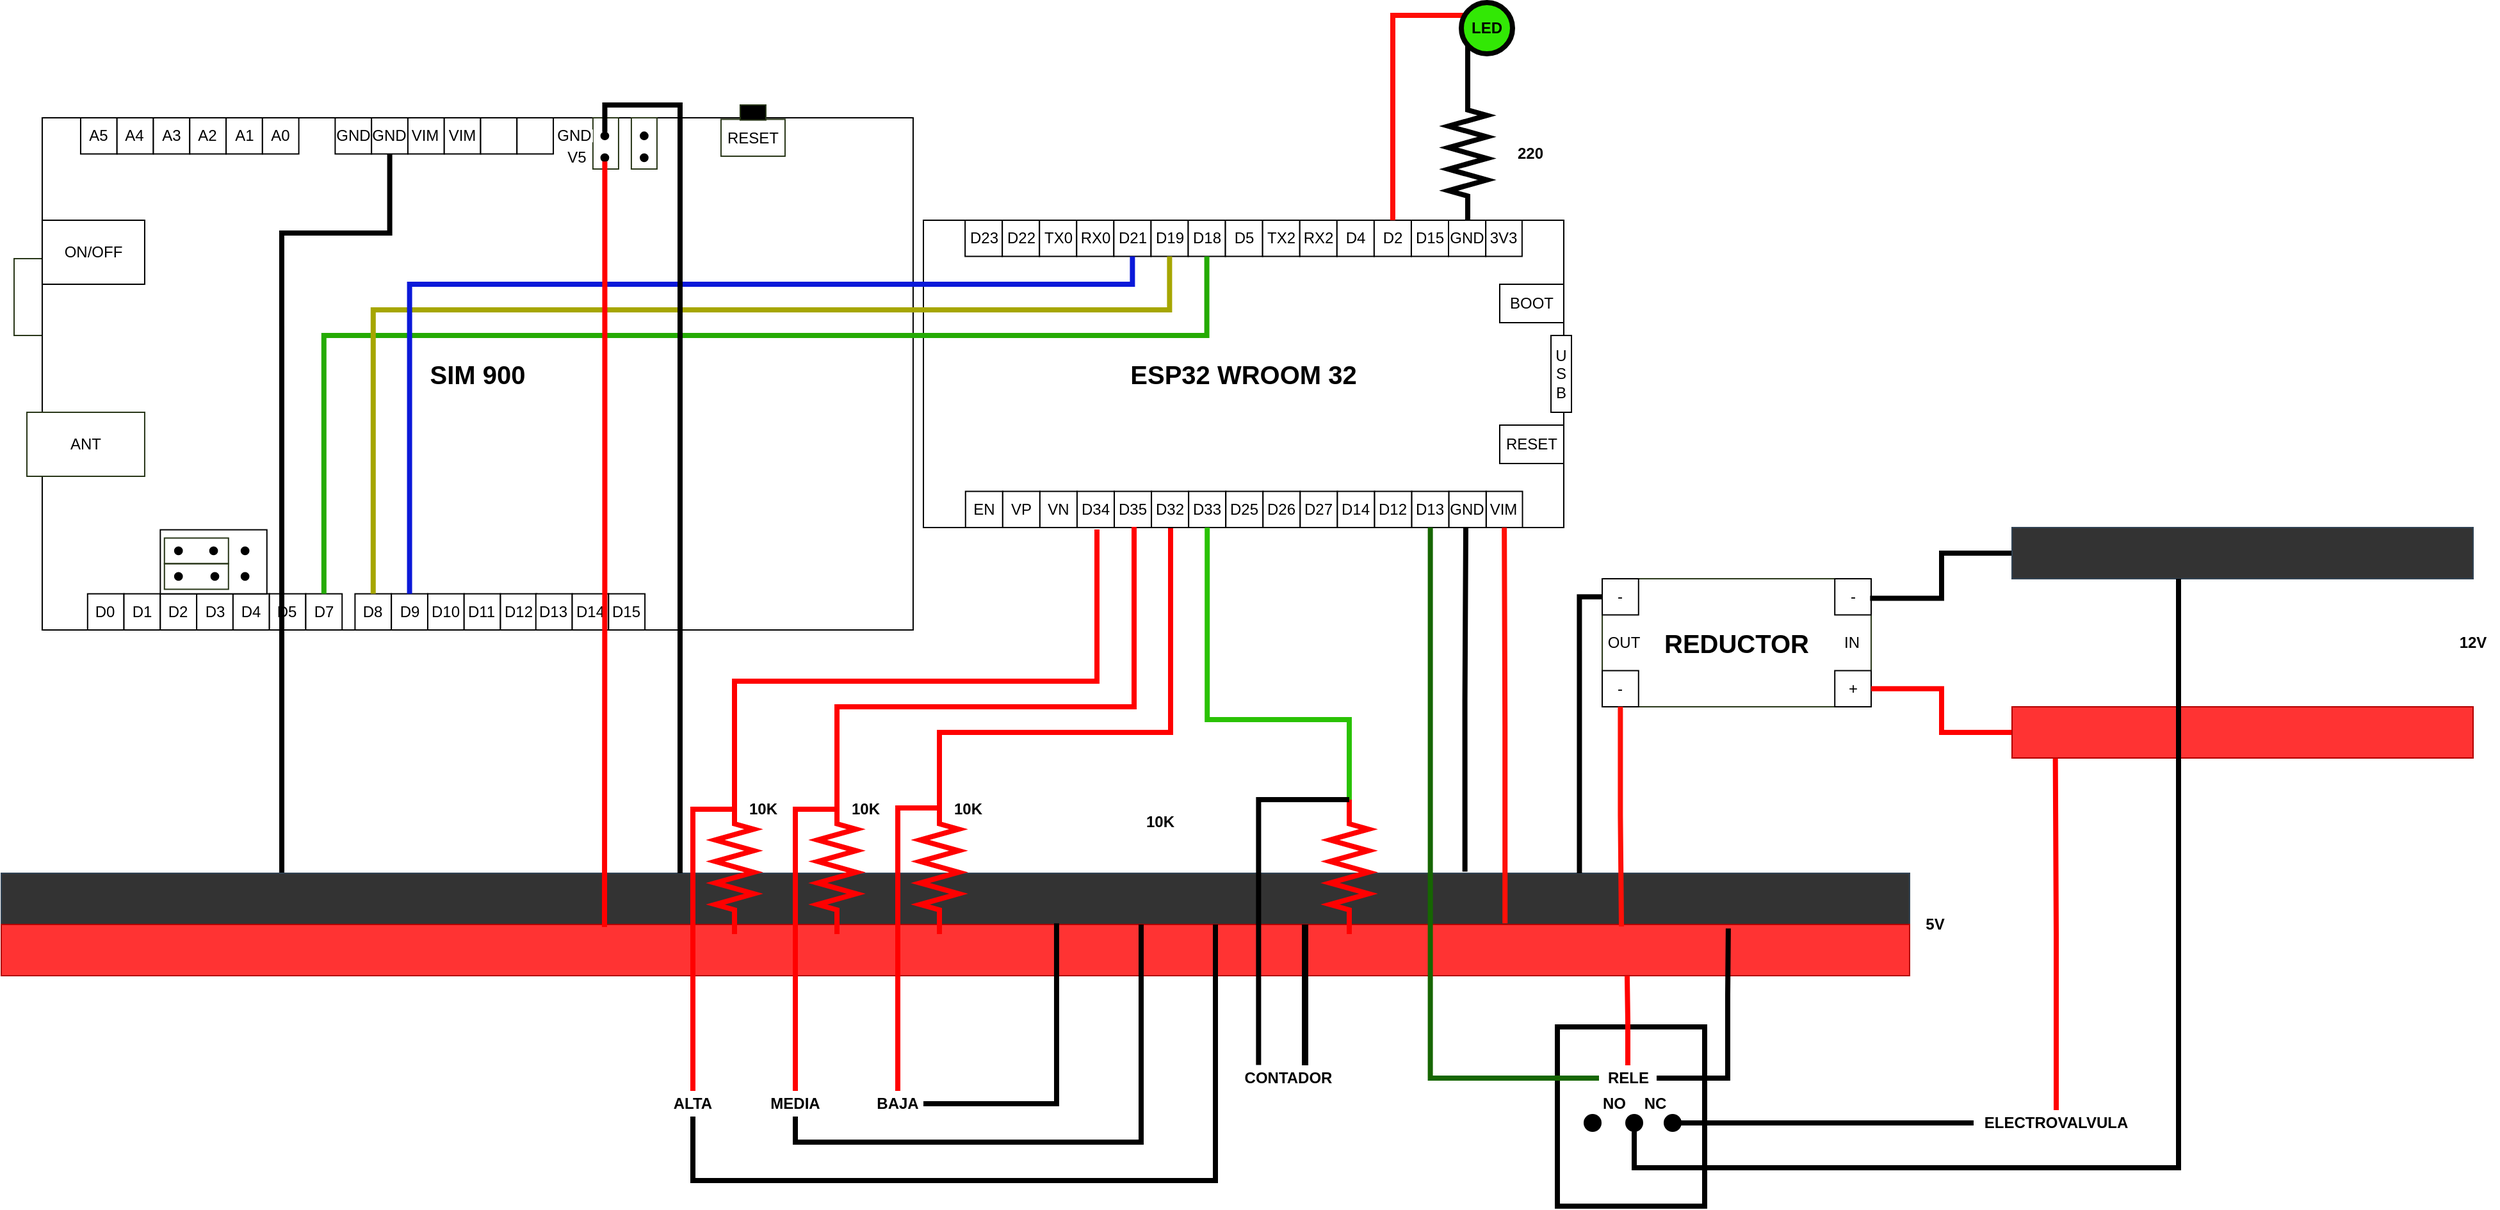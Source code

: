<mxfile version="13.10.0" type="embed">
    <diagram id="66Z_2Qkk3IxmW0zVYBHP" name="Page-1">
        <mxGraphModel dx="150" dy="111" grid="1" gridSize="10" guides="1" tooltips="1" connect="1" arrows="1" fold="1" page="1" pageScale="1" pageWidth="827" pageHeight="1169" math="0" shadow="0">
            <root>
                <mxCell id="0"/>
                <mxCell id="1" parent="0"/>
                <mxCell id="Qh-g6rJ-aeO1cBb-hrGY-405" value="" style="rounded=0;whiteSpace=wrap;html=1;strokeColor=#000000;strokeWidth=4;gradientColor=none;fillColor=none;" parent="1" vertex="1">
                    <mxGeometry x="1245" y="990" width="115" height="140" as="geometry"/>
                </mxCell>
                <mxCell id="Qh-g6rJ-aeO1cBb-hrGY-110" value="" style="group" parent="1" vertex="1" connectable="0">
                    <mxGeometry x="750" y="360" width="506" height="240" as="geometry"/>
                </mxCell>
                <mxCell id="Qh-g6rJ-aeO1cBb-hrGY-111" value="" style="group" parent="Qh-g6rJ-aeO1cBb-hrGY-110" vertex="1" connectable="0">
                    <mxGeometry width="500" height="240" as="geometry"/>
                </mxCell>
                <mxCell id="Qh-g6rJ-aeO1cBb-hrGY-112" value="&lt;font style=&quot;font-size: 20px&quot;&gt;&lt;b&gt;ESP32 WROOM 32&lt;/b&gt;&lt;/font&gt;" style="rounded=0;whiteSpace=wrap;html=1;" parent="Qh-g6rJ-aeO1cBb-hrGY-111" vertex="1">
                    <mxGeometry width="500.0" height="240.0" as="geometry"/>
                </mxCell>
                <mxCell id="Qh-g6rJ-aeO1cBb-hrGY-113" value="3V3" style="rounded=0;whiteSpace=wrap;html=1;" parent="Qh-g6rJ-aeO1cBb-hrGY-111" vertex="1">
                    <mxGeometry x="439.048" width="28.387" height="28.235" as="geometry"/>
                </mxCell>
                <mxCell id="Qh-g6rJ-aeO1cBb-hrGY-114" value="D23" style="rounded=0;whiteSpace=wrap;html=1;" parent="Qh-g6rJ-aeO1cBb-hrGY-111" vertex="1">
                    <mxGeometry x="32.562" width="29.032" height="28.235" as="geometry"/>
                </mxCell>
                <mxCell id="Qh-g6rJ-aeO1cBb-hrGY-115" value="D22" style="rounded=0;whiteSpace=wrap;html=1;" parent="Qh-g6rJ-aeO1cBb-hrGY-111" vertex="1">
                    <mxGeometry x="61.595" width="29.032" height="28.235" as="geometry"/>
                </mxCell>
                <mxCell id="Qh-g6rJ-aeO1cBb-hrGY-116" value="TX0" style="rounded=0;whiteSpace=wrap;html=1;" parent="Qh-g6rJ-aeO1cBb-hrGY-111" vertex="1">
                    <mxGeometry x="90.627" width="29.032" height="28.235" as="geometry"/>
                </mxCell>
                <mxCell id="Qh-g6rJ-aeO1cBb-hrGY-117" value="RX0" style="rounded=0;whiteSpace=wrap;html=1;" parent="Qh-g6rJ-aeO1cBb-hrGY-111" vertex="1">
                    <mxGeometry x="119.659" width="29.032" height="28.235" as="geometry"/>
                </mxCell>
                <mxCell id="Qh-g6rJ-aeO1cBb-hrGY-118" value="D21&lt;span style=&quot;color: rgba(0 , 0 , 0 , 0) ; font-family: monospace ; font-size: 0px&quot;&gt;%3CmxGraphModel%3E%3Croot%3E%3CmxCell%20id%3D%220%22%2F%3E%3CmxCell%20id%3D%221%22%20parent%3D%220%22%2F%3E%3CmxCell%20id%3D%222%22%20value%3D%22RX0%22%20style%3D%22rounded%3D0%3BwhiteSpace%3Dwrap%3Bhtml%3D1%3B%22%20vertex%3D%221%22%20parent%3D%221%22%3E%3CmxGeometry%20x%3D%22373.548%22%20y%3D%22210%22%20width%3D%2228.387%22%20height%3D%2228.235%22%20as%3D%22geometry%22%2F%3E%3C%2FmxCell%3E%3C%2Froot%3E%3C%2FmxGraphModel%3E&lt;/span&gt;" style="rounded=0;whiteSpace=wrap;html=1;" parent="Qh-g6rJ-aeO1cBb-hrGY-111" vertex="1">
                    <mxGeometry x="148.694" width="29.032" height="28.235" as="geometry"/>
                </mxCell>
                <mxCell id="Qh-g6rJ-aeO1cBb-hrGY-119" value="D19" style="rounded=0;whiteSpace=wrap;html=1;" parent="Qh-g6rJ-aeO1cBb-hrGY-111" vertex="1">
                    <mxGeometry x="177.729" width="29.032" height="28.235" as="geometry"/>
                </mxCell>
                <mxCell id="Qh-g6rJ-aeO1cBb-hrGY-120" value="D18" style="rounded=0;whiteSpace=wrap;html=1;" parent="Qh-g6rJ-aeO1cBb-hrGY-111" vertex="1">
                    <mxGeometry x="206.765" width="29.032" height="28.235" as="geometry"/>
                </mxCell>
                <mxCell id="Qh-g6rJ-aeO1cBb-hrGY-121" value="D5" style="rounded=0;whiteSpace=wrap;html=1;" parent="Qh-g6rJ-aeO1cBb-hrGY-111" vertex="1">
                    <mxGeometry x="235.8" width="29.032" height="28.235" as="geometry"/>
                </mxCell>
                <mxCell id="Qh-g6rJ-aeO1cBb-hrGY-122" value="TX2" style="rounded=0;whiteSpace=wrap;html=1;" parent="Qh-g6rJ-aeO1cBb-hrGY-111" vertex="1">
                    <mxGeometry x="264.835" width="29.032" height="28.235" as="geometry"/>
                </mxCell>
                <mxCell id="Qh-g6rJ-aeO1cBb-hrGY-123" value="RX2" style="rounded=0;whiteSpace=wrap;html=1;" parent="Qh-g6rJ-aeO1cBb-hrGY-111" vertex="1">
                    <mxGeometry x="293.87" width="29.032" height="28.235" as="geometry"/>
                </mxCell>
                <mxCell id="Qh-g6rJ-aeO1cBb-hrGY-124" value="D4" style="rounded=0;whiteSpace=wrap;html=1;" parent="Qh-g6rJ-aeO1cBb-hrGY-111" vertex="1">
                    <mxGeometry x="322.906" width="29.032" height="28.235" as="geometry"/>
                </mxCell>
                <mxCell id="Qh-g6rJ-aeO1cBb-hrGY-125" value="D2" style="rounded=0;whiteSpace=wrap;html=1;" parent="Qh-g6rJ-aeO1cBb-hrGY-111" vertex="1">
                    <mxGeometry x="351.941" width="29.032" height="28.235" as="geometry"/>
                </mxCell>
                <mxCell id="Qh-g6rJ-aeO1cBb-hrGY-126" value="D15" style="rounded=0;whiteSpace=wrap;html=1;" parent="Qh-g6rJ-aeO1cBb-hrGY-111" vertex="1">
                    <mxGeometry x="380.976" width="29.032" height="28.235" as="geometry"/>
                </mxCell>
                <mxCell id="Qh-g6rJ-aeO1cBb-hrGY-127" value="GND" style="rounded=0;whiteSpace=wrap;html=1;" parent="Qh-g6rJ-aeO1cBb-hrGY-111" vertex="1">
                    <mxGeometry x="410.011" width="29.032" height="28.235" as="geometry"/>
                </mxCell>
                <mxCell id="Qh-g6rJ-aeO1cBb-hrGY-128" value="VIM" style="rounded=0;whiteSpace=wrap;html=1;" parent="Qh-g6rJ-aeO1cBb-hrGY-111" vertex="1">
                    <mxGeometry x="439.368" y="211.76" width="28.387" height="28.235" as="geometry"/>
                </mxCell>
                <mxCell id="Qh-g6rJ-aeO1cBb-hrGY-129" value="EN" style="rounded=0;whiteSpace=wrap;html=1;" parent="Qh-g6rJ-aeO1cBb-hrGY-111" vertex="1">
                    <mxGeometry x="32.882" y="211.76" width="29.032" height="28.235" as="geometry"/>
                </mxCell>
                <mxCell id="Qh-g6rJ-aeO1cBb-hrGY-130" value="VP" style="rounded=0;whiteSpace=wrap;html=1;" parent="Qh-g6rJ-aeO1cBb-hrGY-111" vertex="1">
                    <mxGeometry x="61.915" y="211.76" width="29.032" height="28.235" as="geometry"/>
                </mxCell>
                <mxCell id="Qh-g6rJ-aeO1cBb-hrGY-131" value="VN" style="rounded=0;whiteSpace=wrap;html=1;" parent="Qh-g6rJ-aeO1cBb-hrGY-111" vertex="1">
                    <mxGeometry x="90.947" y="211.76" width="29.032" height="28.235" as="geometry"/>
                </mxCell>
                <mxCell id="Qh-g6rJ-aeO1cBb-hrGY-132" value="D34" style="rounded=0;whiteSpace=wrap;html=1;" parent="Qh-g6rJ-aeO1cBb-hrGY-111" vertex="1">
                    <mxGeometry x="119.979" y="211.76" width="29.032" height="28.235" as="geometry"/>
                </mxCell>
                <mxCell id="Qh-g6rJ-aeO1cBb-hrGY-133" value="D35" style="rounded=0;whiteSpace=wrap;html=1;" parent="Qh-g6rJ-aeO1cBb-hrGY-111" vertex="1">
                    <mxGeometry x="149.014" y="211.76" width="29.032" height="28.235" as="geometry"/>
                </mxCell>
                <mxCell id="Qh-g6rJ-aeO1cBb-hrGY-134" value="D32" style="rounded=0;whiteSpace=wrap;html=1;" parent="Qh-g6rJ-aeO1cBb-hrGY-111" vertex="1">
                    <mxGeometry x="178.049" y="211.76" width="29.032" height="28.235" as="geometry"/>
                </mxCell>
                <mxCell id="Qh-g6rJ-aeO1cBb-hrGY-135" value="D33" style="rounded=0;whiteSpace=wrap;html=1;" parent="Qh-g6rJ-aeO1cBb-hrGY-111" vertex="1">
                    <mxGeometry x="207.085" y="211.76" width="29.032" height="28.235" as="geometry"/>
                </mxCell>
                <mxCell id="Qh-g6rJ-aeO1cBb-hrGY-136" value="D25" style="rounded=0;whiteSpace=wrap;html=1;" parent="Qh-g6rJ-aeO1cBb-hrGY-111" vertex="1">
                    <mxGeometry x="236.12" y="211.76" width="29.032" height="28.235" as="geometry"/>
                </mxCell>
                <mxCell id="Qh-g6rJ-aeO1cBb-hrGY-137" value="D26" style="rounded=0;whiteSpace=wrap;html=1;" parent="Qh-g6rJ-aeO1cBb-hrGY-111" vertex="1">
                    <mxGeometry x="265.155" y="211.76" width="29.032" height="28.235" as="geometry"/>
                </mxCell>
                <mxCell id="Qh-g6rJ-aeO1cBb-hrGY-138" value="D27" style="rounded=0;whiteSpace=wrap;html=1;" parent="Qh-g6rJ-aeO1cBb-hrGY-111" vertex="1">
                    <mxGeometry x="294.19" y="211.76" width="29.032" height="28.235" as="geometry"/>
                </mxCell>
                <mxCell id="Qh-g6rJ-aeO1cBb-hrGY-139" value="D14" style="rounded=0;whiteSpace=wrap;html=1;" parent="Qh-g6rJ-aeO1cBb-hrGY-111" vertex="1">
                    <mxGeometry x="323.226" y="211.76" width="29.032" height="28.235" as="geometry"/>
                </mxCell>
                <mxCell id="Qh-g6rJ-aeO1cBb-hrGY-140" value="D12" style="rounded=0;whiteSpace=wrap;html=1;" parent="Qh-g6rJ-aeO1cBb-hrGY-111" vertex="1">
                    <mxGeometry x="352.261" y="211.76" width="29.032" height="28.235" as="geometry"/>
                </mxCell>
                <mxCell id="Qh-g6rJ-aeO1cBb-hrGY-141" value="D13" style="rounded=0;whiteSpace=wrap;html=1;" parent="Qh-g6rJ-aeO1cBb-hrGY-111" vertex="1">
                    <mxGeometry x="381.296" y="211.76" width="29.032" height="28.235" as="geometry"/>
                </mxCell>
                <mxCell id="Qh-g6rJ-aeO1cBb-hrGY-142" value="GND" style="rounded=0;whiteSpace=wrap;html=1;" parent="Qh-g6rJ-aeO1cBb-hrGY-111" vertex="1">
                    <mxGeometry x="410.331" y="211.76" width="29.032" height="28.235" as="geometry"/>
                </mxCell>
                <mxCell id="Qh-g6rJ-aeO1cBb-hrGY-143" value="RESET" style="rounded=0;whiteSpace=wrap;html=1;" parent="Qh-g6rJ-aeO1cBb-hrGY-111" vertex="1">
                    <mxGeometry x="450" y="160" width="50" height="30" as="geometry"/>
                </mxCell>
                <mxCell id="Qh-g6rJ-aeO1cBb-hrGY-144" value="BOOT" style="rounded=0;whiteSpace=wrap;html=1;" parent="Qh-g6rJ-aeO1cBb-hrGY-111" vertex="1">
                    <mxGeometry x="450" y="50" width="50" height="30" as="geometry"/>
                </mxCell>
                <mxCell id="Qh-g6rJ-aeO1cBb-hrGY-145" value="U&lt;br&gt;S&lt;br&gt;B" style="rounded=0;whiteSpace=wrap;html=1;" parent="Qh-g6rJ-aeO1cBb-hrGY-110" vertex="1">
                    <mxGeometry x="490" y="90" width="16" height="60" as="geometry"/>
                </mxCell>
                <mxCell id="Qh-g6rJ-aeO1cBb-hrGY-231" value="JACK" style="rounded=0;whiteSpace=wrap;html=1;strokeColor=#283618;" parent="1" vertex="1">
                    <mxGeometry x="40.0" y="390" width="101.97" height="60" as="geometry"/>
                </mxCell>
                <mxCell id="Qh-g6rJ-aeO1cBb-hrGY-243" value="" style="group" parent="1" vertex="1" connectable="0">
                    <mxGeometry x="50.0" y="270" width="691.97" height="410" as="geometry"/>
                </mxCell>
                <mxCell id="Qh-g6rJ-aeO1cBb-hrGY-109" value="&lt;b&gt;&lt;font style=&quot;font-size: 20px&quot;&gt;SIM 900&lt;/font&gt;&lt;/b&gt;" style="rounded=0;whiteSpace=wrap;html=1;" parent="Qh-g6rJ-aeO1cBb-hrGY-243" vertex="1">
                    <mxGeometry x="11.97" y="10" width="680" height="400" as="geometry"/>
                </mxCell>
                <mxCell id="Qh-g6rJ-aeO1cBb-hrGY-146" value="D0" style="rounded=0;whiteSpace=wrap;html=1;" parent="Qh-g6rJ-aeO1cBb-hrGY-243" vertex="1">
                    <mxGeometry x="47.388" y="381.76" width="28.387" height="28.235" as="geometry"/>
                </mxCell>
                <mxCell id="Qh-g6rJ-aeO1cBb-hrGY-147" value="D1" style="rounded=0;whiteSpace=wrap;html=1;" parent="Qh-g6rJ-aeO1cBb-hrGY-243" vertex="1">
                    <mxGeometry x="75.778" y="381.76" width="28.387" height="28.235" as="geometry"/>
                </mxCell>
                <mxCell id="Qh-g6rJ-aeO1cBb-hrGY-148" value="D2" style="rounded=0;whiteSpace=wrap;html=1;" parent="Qh-g6rJ-aeO1cBb-hrGY-243" vertex="1">
                    <mxGeometry x="104.168" y="381.76" width="28.387" height="28.235" as="geometry"/>
                </mxCell>
                <mxCell id="Qh-g6rJ-aeO1cBb-hrGY-149" value="D3" style="rounded=0;whiteSpace=wrap;html=1;" parent="Qh-g6rJ-aeO1cBb-hrGY-243" vertex="1">
                    <mxGeometry x="132.558" y="381.76" width="28.387" height="28.235" as="geometry"/>
                </mxCell>
                <mxCell id="Qh-g6rJ-aeO1cBb-hrGY-150" value="D4" style="rounded=0;whiteSpace=wrap;html=1;" parent="Qh-g6rJ-aeO1cBb-hrGY-243" vertex="1">
                    <mxGeometry x="160.948" y="381.76" width="28.387" height="28.235" as="geometry"/>
                </mxCell>
                <mxCell id="Qh-g6rJ-aeO1cBb-hrGY-151" value="D5" style="rounded=0;whiteSpace=wrap;html=1;" parent="Qh-g6rJ-aeO1cBb-hrGY-243" vertex="1">
                    <mxGeometry x="189.338" y="381.76" width="28.387" height="28.235" as="geometry"/>
                </mxCell>
                <mxCell id="Qh-g6rJ-aeO1cBb-hrGY-152" value="D7" style="rounded=0;whiteSpace=wrap;html=1;" parent="Qh-g6rJ-aeO1cBb-hrGY-243" vertex="1">
                    <mxGeometry x="217.728" y="381.76" width="28.387" height="28.235" as="geometry"/>
                </mxCell>
                <mxCell id="Qh-g6rJ-aeO1cBb-hrGY-153" value="D8" style="rounded=0;whiteSpace=wrap;html=1;" parent="Qh-g6rJ-aeO1cBb-hrGY-243" vertex="1">
                    <mxGeometry x="256.198" y="381.76" width="28.387" height="28.235" as="geometry"/>
                </mxCell>
                <mxCell id="Qh-g6rJ-aeO1cBb-hrGY-154" value="D9" style="rounded=0;whiteSpace=wrap;html=1;" parent="Qh-g6rJ-aeO1cBb-hrGY-243" vertex="1">
                    <mxGeometry x="284.588" y="381.76" width="28.387" height="28.235" as="geometry"/>
                </mxCell>
                <mxCell id="Qh-g6rJ-aeO1cBb-hrGY-155" value="D10" style="rounded=0;whiteSpace=wrap;html=1;" parent="Qh-g6rJ-aeO1cBb-hrGY-243" vertex="1">
                    <mxGeometry x="312.978" y="381.76" width="28.387" height="28.235" as="geometry"/>
                </mxCell>
                <mxCell id="Qh-g6rJ-aeO1cBb-hrGY-156" value="D11" style="rounded=0;whiteSpace=wrap;html=1;" parent="Qh-g6rJ-aeO1cBb-hrGY-243" vertex="1">
                    <mxGeometry x="341.368" y="381.76" width="28.387" height="28.235" as="geometry"/>
                </mxCell>
                <mxCell id="Qh-g6rJ-aeO1cBb-hrGY-157" value="D12" style="rounded=0;whiteSpace=wrap;html=1;" parent="Qh-g6rJ-aeO1cBb-hrGY-243" vertex="1">
                    <mxGeometry x="369.758" y="381.76" width="28.387" height="28.235" as="geometry"/>
                </mxCell>
                <mxCell id="Qh-g6rJ-aeO1cBb-hrGY-158" value="D13" style="rounded=0;whiteSpace=wrap;html=1;" parent="Qh-g6rJ-aeO1cBb-hrGY-243" vertex="1">
                    <mxGeometry x="397.388" y="381.76" width="28.387" height="28.235" as="geometry"/>
                </mxCell>
                <mxCell id="Qh-g6rJ-aeO1cBb-hrGY-159" value="D14" style="rounded=0;whiteSpace=wrap;html=1;" parent="Qh-g6rJ-aeO1cBb-hrGY-243" vertex="1">
                    <mxGeometry x="425.778" y="381.76" width="28.387" height="28.235" as="geometry"/>
                </mxCell>
                <mxCell id="Qh-g6rJ-aeO1cBb-hrGY-160" value="D15" style="rounded=0;whiteSpace=wrap;html=1;" parent="Qh-g6rJ-aeO1cBb-hrGY-243" vertex="1">
                    <mxGeometry x="454.168" y="381.76" width="28.387" height="28.235" as="geometry"/>
                </mxCell>
                <mxCell id="Qh-g6rJ-aeO1cBb-hrGY-161" value="" style="rounded=0;whiteSpace=wrap;html=1;" parent="Qh-g6rJ-aeO1cBb-hrGY-243" vertex="1">
                    <mxGeometry x="104.17" y="331.76" width="83.22" height="50" as="geometry"/>
                </mxCell>
                <mxCell id="Qh-g6rJ-aeO1cBb-hrGY-172" value="" style="ellipse;whiteSpace=wrap;html=1;aspect=fixed;fontColor=#ffffff;fillColor=#000000;" parent="Qh-g6rJ-aeO1cBb-hrGY-243" vertex="1">
                    <mxGeometry x="115.42" y="345.28" width="5.88" height="5.88" as="geometry"/>
                </mxCell>
                <mxCell id="Qh-g6rJ-aeO1cBb-hrGY-173" value="" style="ellipse;whiteSpace=wrap;html=1;aspect=fixed;fontColor=#ffffff;fillColor=#000000;" parent="Qh-g6rJ-aeO1cBb-hrGY-243" vertex="1">
                    <mxGeometry x="115.42" y="365.28" width="5.88" height="5.88" as="geometry"/>
                </mxCell>
                <mxCell id="Qh-g6rJ-aeO1cBb-hrGY-174" value="" style="ellipse;whiteSpace=wrap;html=1;aspect=fixed;fontColor=#ffffff;fillColor=#000000;" parent="Qh-g6rJ-aeO1cBb-hrGY-243" vertex="1">
                    <mxGeometry x="142.84" y="345.28" width="5.88" height="5.88" as="geometry"/>
                </mxCell>
                <mxCell id="Qh-g6rJ-aeO1cBb-hrGY-175" value="" style="ellipse;whiteSpace=wrap;html=1;aspect=fixed;fontColor=#ffffff;fillColor=#000000;" parent="Qh-g6rJ-aeO1cBb-hrGY-243" vertex="1">
                    <mxGeometry x="167.39" y="345.28" width="5.88" height="5.88" as="geometry"/>
                </mxCell>
                <mxCell id="Qh-g6rJ-aeO1cBb-hrGY-176" value="" style="ellipse;whiteSpace=wrap;html=1;aspect=fixed;fontColor=#ffffff;fillColor=#000000;" parent="Qh-g6rJ-aeO1cBb-hrGY-243" vertex="1">
                    <mxGeometry x="167.39" y="365.28" width="5.88" height="5.88" as="geometry"/>
                </mxCell>
                <mxCell id="Qh-g6rJ-aeO1cBb-hrGY-177" value="" style="ellipse;whiteSpace=wrap;html=1;aspect=fixed;fontColor=#ffffff;fillColor=#000000;" parent="Qh-g6rJ-aeO1cBb-hrGY-243" vertex="1">
                    <mxGeometry x="143.81" y="365.28" width="5.88" height="5.88" as="geometry"/>
                </mxCell>
                <mxCell id="Qh-g6rJ-aeO1cBb-hrGY-178" value="" style="rounded=0;whiteSpace=wrap;html=1;fillColor=none;strokeColor=#283618;" parent="Qh-g6rJ-aeO1cBb-hrGY-243" vertex="1">
                    <mxGeometry x="107.39" y="338.22" width="50" height="20" as="geometry"/>
                </mxCell>
                <mxCell id="Qh-g6rJ-aeO1cBb-hrGY-180" value="" style="rounded=0;whiteSpace=wrap;html=1;fillColor=none;strokeColor=#283618;" parent="Qh-g6rJ-aeO1cBb-hrGY-243" vertex="1">
                    <mxGeometry x="107.39" y="358.22" width="50" height="20" as="geometry"/>
                </mxCell>
                <mxCell id="Qh-g6rJ-aeO1cBb-hrGY-181" value="A5" style="rounded=0;whiteSpace=wrap;html=1;" parent="Qh-g6rJ-aeO1cBb-hrGY-243" vertex="1">
                    <mxGeometry x="41.968" y="10" width="28.387" height="28.235" as="geometry"/>
                </mxCell>
                <mxCell id="Qh-g6rJ-aeO1cBb-hrGY-182" value="A4" style="rounded=0;whiteSpace=wrap;html=1;" parent="Qh-g6rJ-aeO1cBb-hrGY-243" vertex="1">
                    <mxGeometry x="70.358" y="10" width="28.387" height="28.235" as="geometry"/>
                </mxCell>
                <mxCell id="Qh-g6rJ-aeO1cBb-hrGY-183" value="A3" style="rounded=0;whiteSpace=wrap;html=1;" parent="Qh-g6rJ-aeO1cBb-hrGY-243" vertex="1">
                    <mxGeometry x="98.748" y="10" width="28.387" height="28.235" as="geometry"/>
                </mxCell>
                <mxCell id="Qh-g6rJ-aeO1cBb-hrGY-184" value="A2" style="rounded=0;whiteSpace=wrap;html=1;" parent="Qh-g6rJ-aeO1cBb-hrGY-243" vertex="1">
                    <mxGeometry x="127.138" y="10" width="28.387" height="28.235" as="geometry"/>
                </mxCell>
                <mxCell id="Qh-g6rJ-aeO1cBb-hrGY-185" value="A1" style="rounded=0;whiteSpace=wrap;html=1;" parent="Qh-g6rJ-aeO1cBb-hrGY-243" vertex="1">
                    <mxGeometry x="155.528" y="10" width="28.387" height="28.235" as="geometry"/>
                </mxCell>
                <mxCell id="Qh-g6rJ-aeO1cBb-hrGY-186" value="A0" style="rounded=0;whiteSpace=wrap;html=1;" parent="Qh-g6rJ-aeO1cBb-hrGY-243" vertex="1">
                    <mxGeometry x="183.918" y="10" width="28.387" height="28.235" as="geometry"/>
                </mxCell>
                <mxCell id="Qh-g6rJ-aeO1cBb-hrGY-187" value="GND" style="rounded=0;whiteSpace=wrap;html=1;" parent="Qh-g6rJ-aeO1cBb-hrGY-243" vertex="1">
                    <mxGeometry x="240.698" y="10" width="28.387" height="28.235" as="geometry"/>
                </mxCell>
                <mxCell id="Qh-g6rJ-aeO1cBb-hrGY-188" value="GND" style="rounded=0;whiteSpace=wrap;html=1;" parent="Qh-g6rJ-aeO1cBb-hrGY-243" vertex="1">
                    <mxGeometry x="269.088" y="10" width="28.387" height="28.235" as="geometry"/>
                </mxCell>
                <mxCell id="Qh-g6rJ-aeO1cBb-hrGY-189" value="VIM" style="rounded=0;whiteSpace=wrap;html=1;" parent="Qh-g6rJ-aeO1cBb-hrGY-243" vertex="1">
                    <mxGeometry x="297.478" y="10" width="28.387" height="28.235" as="geometry"/>
                </mxCell>
                <mxCell id="Qh-g6rJ-aeO1cBb-hrGY-190" value="VIM" style="rounded=0;whiteSpace=wrap;html=1;" parent="Qh-g6rJ-aeO1cBb-hrGY-243" vertex="1">
                    <mxGeometry x="325.868" y="10" width="28.387" height="28.235" as="geometry"/>
                </mxCell>
                <mxCell id="Qh-g6rJ-aeO1cBb-hrGY-191" value="" style="rounded=0;whiteSpace=wrap;html=1;" parent="Qh-g6rJ-aeO1cBb-hrGY-243" vertex="1">
                    <mxGeometry x="354.258" y="10" width="28.387" height="28.235" as="geometry"/>
                </mxCell>
                <mxCell id="Qh-g6rJ-aeO1cBb-hrGY-192" value="" style="rounded=0;whiteSpace=wrap;html=1;" parent="Qh-g6rJ-aeO1cBb-hrGY-243" vertex="1">
                    <mxGeometry x="382.648" y="10" width="28.387" height="28.235" as="geometry"/>
                </mxCell>
                <mxCell id="Qh-g6rJ-aeO1cBb-hrGY-229" value="ON/OFF" style="rounded=0;whiteSpace=wrap;html=1;" parent="Qh-g6rJ-aeO1cBb-hrGY-243" vertex="1">
                    <mxGeometry x="11.97" y="90" width="80" height="50" as="geometry"/>
                </mxCell>
                <mxCell id="Qh-g6rJ-aeO1cBb-hrGY-232" value="ANT" style="rounded=0;whiteSpace=wrap;html=1;strokeColor=#283618;" parent="Qh-g6rJ-aeO1cBb-hrGY-243" vertex="1">
                    <mxGeometry y="240" width="91.97" height="50" as="geometry"/>
                </mxCell>
                <mxCell id="Qh-g6rJ-aeO1cBb-hrGY-233" value="" style="rounded=0;whiteSpace=wrap;html=1;strokeColor=#283618;fillColor=#ffffff;" parent="Qh-g6rJ-aeO1cBb-hrGY-243" vertex="1">
                    <mxGeometry x="441.97" y="10" width="20" height="40" as="geometry"/>
                </mxCell>
                <mxCell id="Qh-g6rJ-aeO1cBb-hrGY-234" value="" style="ellipse;whiteSpace=wrap;html=1;aspect=fixed;fontColor=#ffffff;fillColor=#000000;" parent="Qh-g6rJ-aeO1cBb-hrGY-243" vertex="1">
                    <mxGeometry x="448.29" y="21.18" width="5.88" height="5.88" as="geometry"/>
                </mxCell>
                <mxCell id="Qh-g6rJ-aeO1cBb-hrGY-235" value="" style="ellipse;whiteSpace=wrap;html=1;aspect=fixed;fontColor=#ffffff;fillColor=#000000;" parent="Qh-g6rJ-aeO1cBb-hrGY-243" vertex="1">
                    <mxGeometry x="448.29" y="38.24" width="5.88" height="5.88" as="geometry"/>
                </mxCell>
                <mxCell id="Qh-g6rJ-aeO1cBb-hrGY-237" value="" style="rounded=0;whiteSpace=wrap;html=1;strokeColor=#283618;fillColor=#ffffff;" parent="Qh-g6rJ-aeO1cBb-hrGY-243" vertex="1">
                    <mxGeometry x="471.97" y="10" width="20" height="40" as="geometry"/>
                </mxCell>
                <mxCell id="Qh-g6rJ-aeO1cBb-hrGY-238" value="" style="ellipse;whiteSpace=wrap;html=1;aspect=fixed;fontColor=#ffffff;fillColor=#000000;" parent="Qh-g6rJ-aeO1cBb-hrGY-243" vertex="1">
                    <mxGeometry x="479.03" y="21.18" width="5.88" height="5.88" as="geometry"/>
                </mxCell>
                <mxCell id="Qh-g6rJ-aeO1cBb-hrGY-239" value="" style="ellipse;whiteSpace=wrap;html=1;aspect=fixed;fontColor=#ffffff;fillColor=#000000;" parent="Qh-g6rJ-aeO1cBb-hrGY-243" vertex="1">
                    <mxGeometry x="479.03" y="38.24" width="5.88" height="5.88" as="geometry"/>
                </mxCell>
                <mxCell id="Qh-g6rJ-aeO1cBb-hrGY-241" value="RESET" style="rounded=0;whiteSpace=wrap;html=1;strokeColor=#283618;fillColor=#ffffff;" parent="Qh-g6rJ-aeO1cBb-hrGY-243" vertex="1">
                    <mxGeometry x="541.97" y="11.18" width="50" height="28.82" as="geometry"/>
                </mxCell>
                <mxCell id="Qh-g6rJ-aeO1cBb-hrGY-242" value="" style="rounded=0;whiteSpace=wrap;html=1;strokeColor=#283618;fillColor=#000000;" parent="Qh-g6rJ-aeO1cBb-hrGY-243" vertex="1">
                    <mxGeometry x="556.97" width="20" height="11.76" as="geometry"/>
                </mxCell>
                <mxCell id="Qh-g6rJ-aeO1cBb-hrGY-287" value="GND" style="rounded=0;whiteSpace=wrap;html=1;strokeColor=none;" parent="Qh-g6rJ-aeO1cBb-hrGY-243" vertex="1">
                    <mxGeometry x="412.54" y="19.12" width="29.43" height="10" as="geometry"/>
                </mxCell>
                <mxCell id="Qh-g6rJ-aeO1cBb-hrGY-387" value="V5" style="rounded=0;whiteSpace=wrap;html=1;strokeColor=none;" parent="Qh-g6rJ-aeO1cBb-hrGY-243" vertex="1">
                    <mxGeometry x="420.47" y="32.06" width="18.96" height="18.24" as="geometry"/>
                </mxCell>
                <mxCell id="Qh-g6rJ-aeO1cBb-hrGY-251" value="" style="group;fontStyle=1" parent="1" vertex="1" connectable="0">
                    <mxGeometry x="1279.998" y="640" width="210.002" height="100" as="geometry"/>
                </mxCell>
                <mxCell id="Qh-g6rJ-aeO1cBb-hrGY-244" value="&lt;b&gt;&lt;font style=&quot;font-size: 20px&quot;&gt;REDUCTOR&lt;/font&gt;&lt;/b&gt;" style="rounded=0;whiteSpace=wrap;html=1;strokeColor=#283618;fillColor=none;" parent="Qh-g6rJ-aeO1cBb-hrGY-251" vertex="1">
                    <mxGeometry x="0.002" width="210" height="100" as="geometry"/>
                </mxCell>
                <mxCell id="Qh-g6rJ-aeO1cBb-hrGY-245" value="-" style="rounded=0;whiteSpace=wrap;html=1;" parent="Qh-g6rJ-aeO1cBb-hrGY-251" vertex="1">
                    <mxGeometry x="181.61" width="28.387" height="28.235" as="geometry"/>
                </mxCell>
                <mxCell id="Qh-g6rJ-aeO1cBb-hrGY-246" value="+" style="rounded=0;whiteSpace=wrap;html=1;" parent="Qh-g6rJ-aeO1cBb-hrGY-251" vertex="1">
                    <mxGeometry x="181.61" y="71.76" width="28.387" height="28.235" as="geometry"/>
                </mxCell>
                <mxCell id="Qh-g6rJ-aeO1cBb-hrGY-247" value="-" style="rounded=0;whiteSpace=wrap;html=1;" parent="Qh-g6rJ-aeO1cBb-hrGY-251" vertex="1">
                    <mxGeometry width="28.387" height="28.235" as="geometry"/>
                </mxCell>
                <mxCell id="Qh-g6rJ-aeO1cBb-hrGY-248" value="-" style="rounded=0;whiteSpace=wrap;html=1;" parent="Qh-g6rJ-aeO1cBb-hrGY-251" vertex="1">
                    <mxGeometry y="71.76" width="28.387" height="28.235" as="geometry"/>
                </mxCell>
                <mxCell id="Qh-g6rJ-aeO1cBb-hrGY-249" value="OUT" style="text;html=1;strokeColor=none;fillColor=none;align=center;verticalAlign=middle;whiteSpace=wrap;rounded=0;" parent="Qh-g6rJ-aeO1cBb-hrGY-251" vertex="1">
                    <mxGeometry x="0.002" y="40" width="34.19" height="20" as="geometry"/>
                </mxCell>
                <mxCell id="Qh-g6rJ-aeO1cBb-hrGY-250" value="IN" style="text;html=1;strokeColor=none;fillColor=none;align=center;verticalAlign=middle;whiteSpace=wrap;rounded=0;" parent="Qh-g6rJ-aeO1cBb-hrGY-251" vertex="1">
                    <mxGeometry x="180.002" y="40" width="30" height="20" as="geometry"/>
                </mxCell>
                <mxCell id="Qh-g6rJ-aeO1cBb-hrGY-256" style="edgeStyle=orthogonalEdgeStyle;rounded=0;orthogonalLoop=1;jettySize=auto;html=1;exitX=0.767;exitY=-0.032;exitDx=0;exitDy=0;entryX=0.847;entryY=1.002;entryDx=0;entryDy=0;entryPerimeter=0;exitPerimeter=0;endArrow=none;endFill=0;strokeWidth=4;" parent="1" source="Qh-g6rJ-aeO1cBb-hrGY-252" target="Qh-g6rJ-aeO1cBb-hrGY-112" edge="1">
                    <mxGeometry relative="1" as="geometry"/>
                </mxCell>
                <mxCell id="Qh-g6rJ-aeO1cBb-hrGY-252" value="" style="rounded=0;whiteSpace=wrap;html=1;strokeColor=#314354;fontColor=#ffffff;fillColor=#333333;" parent="1" vertex="1">
                    <mxGeometry x="30" y="870" width="1490" height="40" as="geometry"/>
                </mxCell>
                <mxCell id="Qh-g6rJ-aeO1cBb-hrGY-257" style="edgeStyle=orthogonalEdgeStyle;rounded=0;orthogonalLoop=1;jettySize=auto;html=1;exitX=0.788;exitY=-0.023;exitDx=0;exitDy=0;entryX=0.5;entryY=1;entryDx=0;entryDy=0;endArrow=none;endFill=0;strokeColor=#FF1008;strokeWidth=4;exitPerimeter=0;" parent="1" source="Qh-g6rJ-aeO1cBb-hrGY-253" target="Qh-g6rJ-aeO1cBb-hrGY-128" edge="1">
                    <mxGeometry relative="1" as="geometry"/>
                </mxCell>
                <mxCell id="Qh-g6rJ-aeO1cBb-hrGY-253" value="" style="rounded=0;whiteSpace=wrap;html=1;strokeColor=#B20000;fontColor=#ffffff;fillColor=#FF3333;" parent="1" vertex="1">
                    <mxGeometry x="30" y="910" width="1490" height="40" as="geometry"/>
                </mxCell>
                <mxCell id="Qh-g6rJ-aeO1cBb-hrGY-254" style="edgeStyle=orthogonalEdgeStyle;rounded=0;orthogonalLoop=1;jettySize=auto;html=1;entryX=0.849;entryY=0.04;entryDx=0;entryDy=0;entryPerimeter=0;endArrow=none;endFill=0;strokeWidth=4;strokeColor=#FF1008;" parent="1" source="Qh-g6rJ-aeO1cBb-hrGY-248" target="Qh-g6rJ-aeO1cBb-hrGY-253" edge="1">
                    <mxGeometry relative="1" as="geometry"/>
                </mxCell>
                <mxCell id="Qh-g6rJ-aeO1cBb-hrGY-255" style="edgeStyle=orthogonalEdgeStyle;rounded=0;orthogonalLoop=1;jettySize=auto;html=1;entryX=0.827;entryY=0;entryDx=0;entryDy=0;entryPerimeter=0;endArrow=none;endFill=0;strokeWidth=4;" parent="1" source="Qh-g6rJ-aeO1cBb-hrGY-247" target="Qh-g6rJ-aeO1cBb-hrGY-252" edge="1">
                    <mxGeometry relative="1" as="geometry">
                        <Array as="points">
                            <mxPoint x="1262" y="654"/>
                        </Array>
                    </mxGeometry>
                </mxCell>
                <mxCell id="Qh-g6rJ-aeO1cBb-hrGY-260" style="edgeStyle=orthogonalEdgeStyle;rounded=0;orthogonalLoop=1;jettySize=auto;html=1;endArrow=none;endFill=0;strokeColor=#000000;strokeWidth=4;" parent="1" source="Qh-g6rJ-aeO1cBb-hrGY-258" target="Qh-g6rJ-aeO1cBb-hrGY-261" edge="1">
                    <mxGeometry relative="1" as="geometry">
                        <mxPoint x="1220" y="310" as="targetPoint"/>
                        <Array as="points">
                            <mxPoint x="1175" y="240"/>
                        </Array>
                    </mxGeometry>
                </mxCell>
                <mxCell id="Qh-g6rJ-aeO1cBb-hrGY-262" style="edgeStyle=orthogonalEdgeStyle;rounded=0;orthogonalLoop=1;jettySize=auto;html=1;entryX=0.5;entryY=0;entryDx=0;entryDy=0;endArrow=none;endFill=0;strokeWidth=4;strokeColor=#FF0D05;" parent="1" source="Qh-g6rJ-aeO1cBb-hrGY-258" target="Qh-g6rJ-aeO1cBb-hrGY-125" edge="1">
                    <mxGeometry relative="1" as="geometry">
                        <Array as="points">
                            <mxPoint x="1116" y="200"/>
                        </Array>
                    </mxGeometry>
                </mxCell>
                <mxCell id="Qh-g6rJ-aeO1cBb-hrGY-258" value="&lt;b&gt;LED&lt;/b&gt;" style="ellipse;whiteSpace=wrap;html=1;aspect=fixed;strokeWidth=4;strokeColor=#020301;fillColor=#32E805;" parent="1" vertex="1">
                    <mxGeometry x="1170" y="190" width="40" height="40" as="geometry"/>
                </mxCell>
                <mxCell id="Qh-g6rJ-aeO1cBb-hrGY-261" value="" style="pointerEvents=1;verticalLabelPosition=bottom;shadow=0;dashed=0;align=center;html=1;verticalAlign=top;shape=mxgraph.electrical.resistors.resistor_2;rotation=-90;strokeWidth=4;" parent="1" vertex="1">
                    <mxGeometry x="1122.5" y="292.5" width="105" height="30" as="geometry"/>
                </mxCell>
                <mxCell id="Qh-g6rJ-aeO1cBb-hrGY-263" style="edgeStyle=orthogonalEdgeStyle;rounded=0;orthogonalLoop=1;jettySize=auto;html=1;entryX=0.5;entryY=0;entryDx=0;entryDy=0;endArrow=none;endFill=0;strokeWidth=4;strokeColor=#25AB04;" parent="1" source="Qh-g6rJ-aeO1cBb-hrGY-120" target="Qh-g6rJ-aeO1cBb-hrGY-152" edge="1">
                    <mxGeometry relative="1" as="geometry">
                        <Array as="points">
                            <mxPoint x="971" y="450"/>
                            <mxPoint x="282" y="450"/>
                        </Array>
                    </mxGeometry>
                </mxCell>
                <mxCell id="Qh-g6rJ-aeO1cBb-hrGY-264" style="edgeStyle=orthogonalEdgeStyle;rounded=0;orthogonalLoop=1;jettySize=auto;html=1;entryX=0.5;entryY=0;entryDx=0;entryDy=0;endArrow=none;endFill=0;strokeWidth=4;strokeColor=#A6A600;" parent="1" source="Qh-g6rJ-aeO1cBb-hrGY-119" target="Qh-g6rJ-aeO1cBb-hrGY-153" edge="1">
                    <mxGeometry relative="1" as="geometry">
                        <Array as="points">
                            <mxPoint x="942" y="430"/>
                            <mxPoint x="320" y="430"/>
                        </Array>
                    </mxGeometry>
                </mxCell>
                <mxCell id="Qh-g6rJ-aeO1cBb-hrGY-265" style="edgeStyle=orthogonalEdgeStyle;rounded=0;orthogonalLoop=1;jettySize=auto;html=1;entryX=0.5;entryY=0;entryDx=0;entryDy=0;endArrow=none;endFill=0;strokeWidth=4;strokeColor=#0B19D9;" parent="1" source="Qh-g6rJ-aeO1cBb-hrGY-118" target="Qh-g6rJ-aeO1cBb-hrGY-154" edge="1">
                    <mxGeometry relative="1" as="geometry">
                        <Array as="points">
                            <mxPoint x="913" y="410"/>
                            <mxPoint x="349" y="410"/>
                        </Array>
                    </mxGeometry>
                </mxCell>
                <mxCell id="Qh-g6rJ-aeO1cBb-hrGY-269" style="edgeStyle=orthogonalEdgeStyle;rounded=0;orthogonalLoop=1;jettySize=auto;html=1;entryX=0.386;entryY=1.002;entryDx=0;entryDy=0;entryPerimeter=0;endArrow=none;endFill=0;strokeWidth=4;strokeColor=#FF0000;" parent="1" source="Qh-g6rJ-aeO1cBb-hrGY-266" target="Qh-g6rJ-aeO1cBb-hrGY-112" edge="1">
                    <mxGeometry relative="1" as="geometry">
                        <Array as="points">
                            <mxPoint x="763" y="760"/>
                            <mxPoint x="943" y="760"/>
                        </Array>
                    </mxGeometry>
                </mxCell>
                <mxCell id="Qh-g6rJ-aeO1cBb-hrGY-274" style="edgeStyle=orthogonalEdgeStyle;rounded=0;orthogonalLoop=1;jettySize=auto;html=1;endArrow=none;endFill=0;strokeColor=#FF0000;strokeWidth=4;exitX=0.938;exitY=0.496;exitDx=0;exitDy=0;exitPerimeter=0;" parent="1" source="Qh-g6rJ-aeO1cBb-hrGY-266" edge="1">
                    <mxGeometry relative="1" as="geometry">
                        <mxPoint x="730" y="1040" as="targetPoint"/>
                        <Array as="points">
                            <mxPoint x="730" y="819"/>
                        </Array>
                    </mxGeometry>
                </mxCell>
                <mxCell id="Qh-g6rJ-aeO1cBb-hrGY-266" value="" style="pointerEvents=1;verticalLabelPosition=bottom;shadow=0;dashed=0;align=center;html=1;verticalAlign=top;shape=mxgraph.electrical.resistors.resistor_2;rotation=-90;strokeWidth=4;strokeColor=#FF0000;" parent="1" vertex="1">
                    <mxGeometry x="710" y="850" width="105" height="30" as="geometry"/>
                </mxCell>
                <mxCell id="Qh-g6rJ-aeO1cBb-hrGY-270" style="edgeStyle=orthogonalEdgeStyle;rounded=0;orthogonalLoop=1;jettySize=auto;html=1;entryX=0.329;entryY=0.998;entryDx=0;entryDy=0;entryPerimeter=0;endArrow=none;endFill=0;strokeColor=#FF0000;strokeWidth=4;" parent="1" source="Qh-g6rJ-aeO1cBb-hrGY-267" target="Qh-g6rJ-aeO1cBb-hrGY-112" edge="1">
                    <mxGeometry relative="1" as="geometry">
                        <Array as="points">
                            <mxPoint x="683" y="740"/>
                            <mxPoint x="915" y="740"/>
                        </Array>
                    </mxGeometry>
                </mxCell>
                <mxCell id="Qh-g6rJ-aeO1cBb-hrGY-273" style="edgeStyle=orthogonalEdgeStyle;rounded=0;orthogonalLoop=1;jettySize=auto;html=1;endArrow=none;endFill=0;strokeColor=#FF0000;strokeWidth=4;exitX=1;exitY=0.5;exitDx=0;exitDy=0;exitPerimeter=0;" parent="1" source="Qh-g6rJ-aeO1cBb-hrGY-267" edge="1">
                    <mxGeometry relative="1" as="geometry">
                        <mxPoint x="650" y="1040" as="targetPoint"/>
                        <Array as="points">
                            <mxPoint x="682" y="820"/>
                            <mxPoint x="650" y="820"/>
                        </Array>
                    </mxGeometry>
                </mxCell>
                <mxCell id="Qh-g6rJ-aeO1cBb-hrGY-267" value="" style="pointerEvents=1;verticalLabelPosition=bottom;shadow=0;dashed=0;align=center;html=1;verticalAlign=top;shape=mxgraph.electrical.resistors.resistor_2;rotation=-90;strokeWidth=4;strokeColor=#FF0000;" parent="1" vertex="1">
                    <mxGeometry x="630" y="850" width="105" height="30" as="geometry"/>
                </mxCell>
                <mxCell id="Qh-g6rJ-aeO1cBb-hrGY-271" style="edgeStyle=orthogonalEdgeStyle;rounded=0;orthogonalLoop=1;jettySize=auto;html=1;entryX=0.271;entryY=1.006;entryDx=0;entryDy=0;entryPerimeter=0;endArrow=none;endFill=0;strokeColor=#FF0000;strokeWidth=4;" parent="1" source="Qh-g6rJ-aeO1cBb-hrGY-268" target="Qh-g6rJ-aeO1cBb-hrGY-112" edge="1">
                    <mxGeometry relative="1" as="geometry">
                        <Array as="points">
                            <mxPoint x="603" y="720"/>
                            <mxPoint x="885" y="720"/>
                        </Array>
                    </mxGeometry>
                </mxCell>
                <mxCell id="Qh-g6rJ-aeO1cBb-hrGY-272" style="edgeStyle=orthogonalEdgeStyle;rounded=0;orthogonalLoop=1;jettySize=auto;html=1;endArrow=none;endFill=0;strokeColor=#FF0000;strokeWidth=4;" parent="1" source="Qh-g6rJ-aeO1cBb-hrGY-268" edge="1">
                    <mxGeometry relative="1" as="geometry">
                        <mxPoint x="570" y="1040" as="targetPoint"/>
                        <Array as="points">
                            <mxPoint x="603" y="820"/>
                            <mxPoint x="570" y="820"/>
                        </Array>
                    </mxGeometry>
                </mxCell>
                <mxCell id="Qh-g6rJ-aeO1cBb-hrGY-268" value="" style="pointerEvents=1;verticalLabelPosition=bottom;shadow=0;dashed=0;align=center;html=1;verticalAlign=top;shape=mxgraph.electrical.resistors.resistor_2;rotation=-90;strokeWidth=4;strokeColor=#FF0000;" parent="1" vertex="1">
                    <mxGeometry x="550" y="850" width="105" height="30" as="geometry"/>
                </mxCell>
                <mxCell id="Qh-g6rJ-aeO1cBb-hrGY-280" style="edgeStyle=orthogonalEdgeStyle;rounded=0;orthogonalLoop=1;jettySize=auto;html=1;endArrow=none;endFill=0;strokeColor=#000000;strokeWidth=4;" parent="1" source="Qh-g6rJ-aeO1cBb-hrGY-275" edge="1">
                    <mxGeometry relative="1" as="geometry">
                        <mxPoint x="978" y="910" as="targetPoint"/>
                        <Array as="points">
                            <mxPoint x="570" y="1110"/>
                            <mxPoint x="978" y="1110"/>
                        </Array>
                    </mxGeometry>
                </mxCell>
                <mxCell id="Qh-g6rJ-aeO1cBb-hrGY-275" value="ALTA" style="text;html=1;strokeColor=none;fillColor=none;align=center;verticalAlign=middle;whiteSpace=wrap;rounded=0;fontStyle=1" parent="1" vertex="1">
                    <mxGeometry x="550" y="1040" width="40" height="20" as="geometry"/>
                </mxCell>
                <mxCell id="Qh-g6rJ-aeO1cBb-hrGY-279" style="edgeStyle=orthogonalEdgeStyle;rounded=0;orthogonalLoop=1;jettySize=auto;html=1;endArrow=none;endFill=0;strokeColor=#000000;strokeWidth=4;" parent="1" source="Qh-g6rJ-aeO1cBb-hrGY-276" target="Qh-g6rJ-aeO1cBb-hrGY-252" edge="1">
                    <mxGeometry relative="1" as="geometry">
                        <Array as="points">
                            <mxPoint x="650" y="1080"/>
                            <mxPoint x="920" y="1080"/>
                        </Array>
                    </mxGeometry>
                </mxCell>
                <mxCell id="Qh-g6rJ-aeO1cBb-hrGY-276" value="MEDIA" style="text;html=1;strokeColor=none;fillColor=none;align=center;verticalAlign=middle;whiteSpace=wrap;rounded=0;fontStyle=1" parent="1" vertex="1">
                    <mxGeometry x="630" y="1040" width="40" height="20" as="geometry"/>
                </mxCell>
                <mxCell id="Qh-g6rJ-aeO1cBb-hrGY-278" style="edgeStyle=orthogonalEdgeStyle;rounded=0;orthogonalLoop=1;jettySize=auto;html=1;entryX=0.553;entryY=-0.021;entryDx=0;entryDy=0;entryPerimeter=0;endArrow=none;endFill=0;strokeWidth=4;" parent="1" source="Qh-g6rJ-aeO1cBb-hrGY-277" target="Qh-g6rJ-aeO1cBb-hrGY-253" edge="1">
                    <mxGeometry relative="1" as="geometry">
                        <Array as="points">
                            <mxPoint x="854" y="1050"/>
                        </Array>
                    </mxGeometry>
                </mxCell>
                <mxCell id="Qh-g6rJ-aeO1cBb-hrGY-277" value="BAJA" style="text;html=1;strokeColor=none;fillColor=none;align=center;verticalAlign=middle;whiteSpace=wrap;rounded=0;fontStyle=1" parent="1" vertex="1">
                    <mxGeometry x="710" y="1040" width="40" height="20" as="geometry"/>
                </mxCell>
                <mxCell id="Qh-g6rJ-aeO1cBb-hrGY-283" style="edgeStyle=orthogonalEdgeStyle;rounded=0;orthogonalLoop=1;jettySize=auto;html=1;entryX=0.5;entryY=1;entryDx=0;entryDy=0;endArrow=none;endFill=0;strokeWidth=4;strokeColor=#2AC204;exitX=1;exitY=0.5;exitDx=0;exitDy=0;exitPerimeter=0;" parent="1" source="Qh-g6rJ-aeO1cBb-hrGY-281" target="Qh-g6rJ-aeO1cBb-hrGY-135" edge="1">
                    <mxGeometry relative="1" as="geometry">
                        <Array as="points">
                            <mxPoint x="1082" y="750"/>
                            <mxPoint x="972" y="750"/>
                        </Array>
                    </mxGeometry>
                </mxCell>
                <mxCell id="Qh-g6rJ-aeO1cBb-hrGY-281" value="" style="pointerEvents=1;verticalLabelPosition=bottom;shadow=0;dashed=0;align=center;html=1;verticalAlign=top;shape=mxgraph.electrical.resistors.resistor_2;rotation=-90;strokeWidth=4;strokeColor=#FF0000;" parent="1" vertex="1">
                    <mxGeometry x="1030" y="850" width="105" height="30" as="geometry"/>
                </mxCell>
                <mxCell id="Qh-g6rJ-aeO1cBb-hrGY-284" style="edgeStyle=orthogonalEdgeStyle;rounded=0;orthogonalLoop=1;jettySize=auto;html=1;endArrow=none;endFill=0;strokeWidth=4;entryX=1;entryY=0.5;entryDx=0;entryDy=0;entryPerimeter=0;exitX=0.241;exitY=-0.013;exitDx=0;exitDy=0;exitPerimeter=0;" parent="1" source="Qh-g6rJ-aeO1cBb-hrGY-282" target="Qh-g6rJ-aeO1cBb-hrGY-281" edge="1">
                    <mxGeometry relative="1" as="geometry">
                        <mxPoint x="1012" y="912" as="targetPoint"/>
                        <Array as="points">
                            <mxPoint x="1012" y="812"/>
                        </Array>
                        <mxPoint x="1003" y="1019" as="sourcePoint"/>
                    </mxGeometry>
                </mxCell>
                <mxCell id="3" style="edgeStyle=orthogonalEdgeStyle;rounded=0;orthogonalLoop=1;jettySize=auto;html=1;endArrow=none;endFill=0;strokeWidth=5;" edge="1" parent="1" source="Qh-g6rJ-aeO1cBb-hrGY-282">
                    <mxGeometry relative="1" as="geometry">
                        <mxPoint x="1048" y="910" as="targetPoint"/>
                        <Array as="points">
                            <mxPoint x="1048" y="990"/>
                            <mxPoint x="1048" y="990"/>
                        </Array>
                    </mxGeometry>
                </mxCell>
                <mxCell id="Qh-g6rJ-aeO1cBb-hrGY-282" value="CONTADOR" style="text;html=1;strokeColor=none;fillColor=none;align=center;verticalAlign=middle;whiteSpace=wrap;rounded=0;fontStyle=1" parent="1" vertex="1">
                    <mxGeometry x="990" y="1020" width="90" height="20" as="geometry"/>
                </mxCell>
                <mxCell id="Qh-g6rJ-aeO1cBb-hrGY-286" style="edgeStyle=orthogonalEdgeStyle;rounded=0;orthogonalLoop=1;jettySize=auto;html=1;entryX=0.147;entryY=-0.011;entryDx=0;entryDy=0;entryPerimeter=0;endArrow=none;endFill=0;strokeWidth=4;" parent="1" source="Qh-g6rJ-aeO1cBb-hrGY-188" target="Qh-g6rJ-aeO1cBb-hrGY-252" edge="1">
                    <mxGeometry relative="1" as="geometry">
                        <Array as="points">
                            <mxPoint x="333" y="370"/>
                            <mxPoint x="249" y="370"/>
                        </Array>
                    </mxGeometry>
                </mxCell>
                <mxCell id="Qh-g6rJ-aeO1cBb-hrGY-388" style="edgeStyle=orthogonalEdgeStyle;rounded=0;orthogonalLoop=1;jettySize=auto;html=1;endArrow=none;endFill=0;strokeColor=#000000;strokeWidth=4;" parent="1" source="Qh-g6rJ-aeO1cBb-hrGY-234" edge="1">
                    <mxGeometry relative="1" as="geometry">
                        <mxPoint x="560" y="870" as="targetPoint"/>
                        <Array as="points">
                            <mxPoint x="501" y="270"/>
                            <mxPoint x="560" y="270"/>
                            <mxPoint x="560" y="870"/>
                        </Array>
                    </mxGeometry>
                </mxCell>
                <mxCell id="Qh-g6rJ-aeO1cBb-hrGY-389" style="edgeStyle=orthogonalEdgeStyle;rounded=0;orthogonalLoop=1;jettySize=auto;html=1;endArrow=none;endFill=0;strokeWidth=4;strokeColor=#FF0000;" parent="1" source="Qh-g6rJ-aeO1cBb-hrGY-235" edge="1">
                    <mxGeometry relative="1" as="geometry">
                        <mxPoint x="501" y="912" as="targetPoint"/>
                        <Array as="points">
                            <mxPoint x="501" y="610"/>
                            <mxPoint x="501" y="610"/>
                        </Array>
                    </mxGeometry>
                </mxCell>
                <mxCell id="Qh-g6rJ-aeO1cBb-hrGY-391" style="edgeStyle=orthogonalEdgeStyle;rounded=0;orthogonalLoop=1;jettySize=auto;html=1;entryX=0.852;entryY=1;entryDx=0;entryDy=0;entryPerimeter=0;endArrow=none;endFill=0;strokeColor=#FF0000;strokeWidth=4;" parent="1" source="Qh-g6rJ-aeO1cBb-hrGY-390" target="Qh-g6rJ-aeO1cBb-hrGY-253" edge="1">
                    <mxGeometry relative="1" as="geometry"/>
                </mxCell>
                <mxCell id="Qh-g6rJ-aeO1cBb-hrGY-392" style="edgeStyle=orthogonalEdgeStyle;rounded=0;orthogonalLoop=1;jettySize=auto;html=1;entryX=0.905;entryY=1.079;entryDx=0;entryDy=0;entryPerimeter=0;endArrow=none;endFill=0;strokeWidth=4;" parent="1" source="Qh-g6rJ-aeO1cBb-hrGY-390" target="Qh-g6rJ-aeO1cBb-hrGY-252" edge="1">
                    <mxGeometry relative="1" as="geometry">
                        <Array as="points">
                            <mxPoint x="1378" y="1030"/>
                            <mxPoint x="1378" y="965"/>
                            <mxPoint x="1379" y="965"/>
                        </Array>
                    </mxGeometry>
                </mxCell>
                <mxCell id="Qh-g6rJ-aeO1cBb-hrGY-393" style="edgeStyle=orthogonalEdgeStyle;rounded=0;orthogonalLoop=1;jettySize=auto;html=1;entryX=0.5;entryY=1;entryDx=0;entryDy=0;endArrow=none;endFill=0;strokeWidth=4;strokeColor=#166602;" parent="1" source="Qh-g6rJ-aeO1cBb-hrGY-390" target="Qh-g6rJ-aeO1cBb-hrGY-141" edge="1">
                    <mxGeometry relative="1" as="geometry"/>
                </mxCell>
                <mxCell id="Qh-g6rJ-aeO1cBb-hrGY-390" value="RELE" style="text;html=1;strokeColor=none;fillColor=none;align=center;verticalAlign=middle;whiteSpace=wrap;rounded=0;fontStyle=1" parent="1" vertex="1">
                    <mxGeometry x="1277.5" y="1020" width="45" height="20" as="geometry"/>
                </mxCell>
                <mxCell id="Qh-g6rJ-aeO1cBb-hrGY-396" value="" style="ellipse;whiteSpace=wrap;html=1;aspect=fixed;strokeWidth=4;gradientColor=none;fillColor=#000000;" parent="1" vertex="1">
                    <mxGeometry x="1267.5" y="1060" width="10" height="10" as="geometry"/>
                </mxCell>
                <mxCell id="Qh-g6rJ-aeO1cBb-hrGY-397" value="" style="ellipse;whiteSpace=wrap;html=1;aspect=fixed;strokeWidth=4;gradientColor=none;fillColor=#000000;" parent="1" vertex="1">
                    <mxGeometry x="1300" y="1060" width="10" height="10" as="geometry"/>
                </mxCell>
                <mxCell id="Qh-g6rJ-aeO1cBb-hrGY-402" style="edgeStyle=orthogonalEdgeStyle;rounded=0;orthogonalLoop=1;jettySize=auto;html=1;endArrow=none;endFill=0;strokeColor=#000000;strokeWidth=4;" parent="1" source="Qh-g6rJ-aeO1cBb-hrGY-398" target="Qh-g6rJ-aeO1cBb-hrGY-401" edge="1">
                    <mxGeometry relative="1" as="geometry">
                        <mxPoint x="1620" y="1090" as="targetPoint"/>
                        <Array as="points"/>
                    </mxGeometry>
                </mxCell>
                <mxCell id="Qh-g6rJ-aeO1cBb-hrGY-398" value="" style="ellipse;whiteSpace=wrap;html=1;aspect=fixed;strokeWidth=4;gradientColor=none;fillColor=#000000;" parent="1" vertex="1">
                    <mxGeometry x="1330" y="1060" width="10" height="10" as="geometry"/>
                </mxCell>
                <mxCell id="Qh-g6rJ-aeO1cBb-hrGY-411" style="edgeStyle=orthogonalEdgeStyle;rounded=0;orthogonalLoop=1;jettySize=auto;html=1;entryX=0.996;entryY=0.152;entryDx=0;entryDy=0;entryPerimeter=0;endArrow=none;endFill=0;strokeWidth=4;" parent="1" source="Qh-g6rJ-aeO1cBb-hrGY-399" target="Qh-g6rJ-aeO1cBb-hrGY-244" edge="1">
                    <mxGeometry relative="1" as="geometry"/>
                </mxCell>
                <mxCell id="Qh-g6rJ-aeO1cBb-hrGY-399" value="" style="rounded=0;whiteSpace=wrap;html=1;strokeColor=#314354;fontColor=#ffffff;fillColor=#333333;" parent="1" vertex="1">
                    <mxGeometry x="1600" y="600" width="360" height="40" as="geometry"/>
                </mxCell>
                <mxCell id="Qh-g6rJ-aeO1cBb-hrGY-412" style="edgeStyle=orthogonalEdgeStyle;rounded=0;orthogonalLoop=1;jettySize=auto;html=1;entryX=1;entryY=0.5;entryDx=0;entryDy=0;endArrow=none;endFill=0;strokeWidth=4;strokeColor=#FF0000;" parent="1" source="Qh-g6rJ-aeO1cBb-hrGY-400" target="Qh-g6rJ-aeO1cBb-hrGY-246" edge="1">
                    <mxGeometry relative="1" as="geometry"/>
                </mxCell>
                <mxCell id="Qh-g6rJ-aeO1cBb-hrGY-400" value="" style="rounded=0;whiteSpace=wrap;html=1;strokeColor=#B20000;fontColor=#ffffff;fillColor=#FF3333;" parent="1" vertex="1">
                    <mxGeometry x="1600" y="740" width="360" height="40" as="geometry"/>
                </mxCell>
                <mxCell id="Qh-g6rJ-aeO1cBb-hrGY-404" style="edgeStyle=orthogonalEdgeStyle;rounded=0;orthogonalLoop=1;jettySize=auto;html=1;entryX=0.094;entryY=1.01;entryDx=0;entryDy=0;entryPerimeter=0;endArrow=none;endFill=0;strokeWidth=4;strokeColor=#FF0000;" parent="1" source="Qh-g6rJ-aeO1cBb-hrGY-401" target="Qh-g6rJ-aeO1cBb-hrGY-400" edge="1">
                    <mxGeometry relative="1" as="geometry"/>
                </mxCell>
                <mxCell id="Qh-g6rJ-aeO1cBb-hrGY-401" value="ELECTROVALVULA" style="text;html=1;strokeColor=none;fillColor=none;align=center;verticalAlign=middle;whiteSpace=wrap;rounded=0;fontStyle=1" parent="1" vertex="1">
                    <mxGeometry x="1570" y="1055" width="129" height="20" as="geometry"/>
                </mxCell>
                <mxCell id="Qh-g6rJ-aeO1cBb-hrGY-403" style="edgeStyle=orthogonalEdgeStyle;rounded=0;orthogonalLoop=1;jettySize=auto;html=1;endArrow=none;endFill=0;strokeColor=#000000;strokeWidth=4;" parent="1" source="Qh-g6rJ-aeO1cBb-hrGY-397" edge="1">
                    <mxGeometry relative="1" as="geometry">
                        <mxPoint x="1730" y="640" as="targetPoint"/>
                        <Array as="points">
                            <mxPoint x="1305" y="1100"/>
                            <mxPoint x="1730" y="1100"/>
                            <mxPoint x="1730" y="640"/>
                        </Array>
                    </mxGeometry>
                </mxCell>
                <mxCell id="Qh-g6rJ-aeO1cBb-hrGY-406" value="NC" style="text;html=1;strokeColor=none;fillColor=none;align=center;verticalAlign=middle;whiteSpace=wrap;rounded=0;fontStyle=1" parent="1" vertex="1">
                    <mxGeometry x="1310" y="1040" width="22.5" height="20" as="geometry"/>
                </mxCell>
                <mxCell id="Qh-g6rJ-aeO1cBb-hrGY-407" value="NO" style="text;html=1;strokeColor=none;fillColor=none;align=center;verticalAlign=middle;whiteSpace=wrap;rounded=0;fontStyle=1" parent="1" vertex="1">
                    <mxGeometry x="1277.5" y="1040" width="22.5" height="20" as="geometry"/>
                </mxCell>
                <mxCell id="Qh-g6rJ-aeO1cBb-hrGY-409" value="12V" style="text;html=1;strokeColor=none;fillColor=none;align=center;verticalAlign=middle;whiteSpace=wrap;rounded=0;fontStyle=1" parent="1" vertex="1">
                    <mxGeometry x="1940" y="680" width="40" height="20" as="geometry"/>
                </mxCell>
                <mxCell id="Qh-g6rJ-aeO1cBb-hrGY-410" value="5V" style="text;html=1;strokeColor=none;fillColor=none;align=center;verticalAlign=middle;whiteSpace=wrap;rounded=0;fontStyle=1" parent="1" vertex="1">
                    <mxGeometry x="1520" y="900" width="40" height="20" as="geometry"/>
                </mxCell>
                <mxCell id="Qh-g6rJ-aeO1cBb-hrGY-414" value="220" style="text;html=1;strokeColor=none;fillColor=none;align=center;verticalAlign=middle;whiteSpace=wrap;rounded=0;fontStyle=1" parent="1" vertex="1">
                    <mxGeometry x="1192" y="297.5" width="64" height="20" as="geometry"/>
                </mxCell>
                <mxCell id="Qh-g6rJ-aeO1cBb-hrGY-415" value="10K" style="text;html=1;strokeColor=none;fillColor=none;align=center;verticalAlign=middle;whiteSpace=wrap;rounded=0;fontStyle=1" parent="1" vertex="1">
                    <mxGeometry x="920" y="820" width="30" height="20" as="geometry"/>
                </mxCell>
                <mxCell id="Qh-g6rJ-aeO1cBb-hrGY-416" value="10K" style="text;html=1;strokeColor=none;fillColor=none;align=center;verticalAlign=middle;whiteSpace=wrap;rounded=0;fontStyle=1" parent="1" vertex="1">
                    <mxGeometry x="770" y="810" width="30" height="20" as="geometry"/>
                </mxCell>
                <mxCell id="Qh-g6rJ-aeO1cBb-hrGY-417" value="10K" style="text;html=1;strokeColor=none;fillColor=none;align=center;verticalAlign=middle;whiteSpace=wrap;rounded=0;fontStyle=1" parent="1" vertex="1">
                    <mxGeometry x="690" y="810" width="30" height="20" as="geometry"/>
                </mxCell>
                <mxCell id="Qh-g6rJ-aeO1cBb-hrGY-418" value="10K" style="text;html=1;strokeColor=none;fillColor=none;align=center;verticalAlign=middle;whiteSpace=wrap;rounded=0;fontStyle=1" parent="1" vertex="1">
                    <mxGeometry x="610" y="810" width="30" height="20" as="geometry"/>
                </mxCell>
            </root>
        </mxGraphModel>
    </diagram>
</mxfile>
